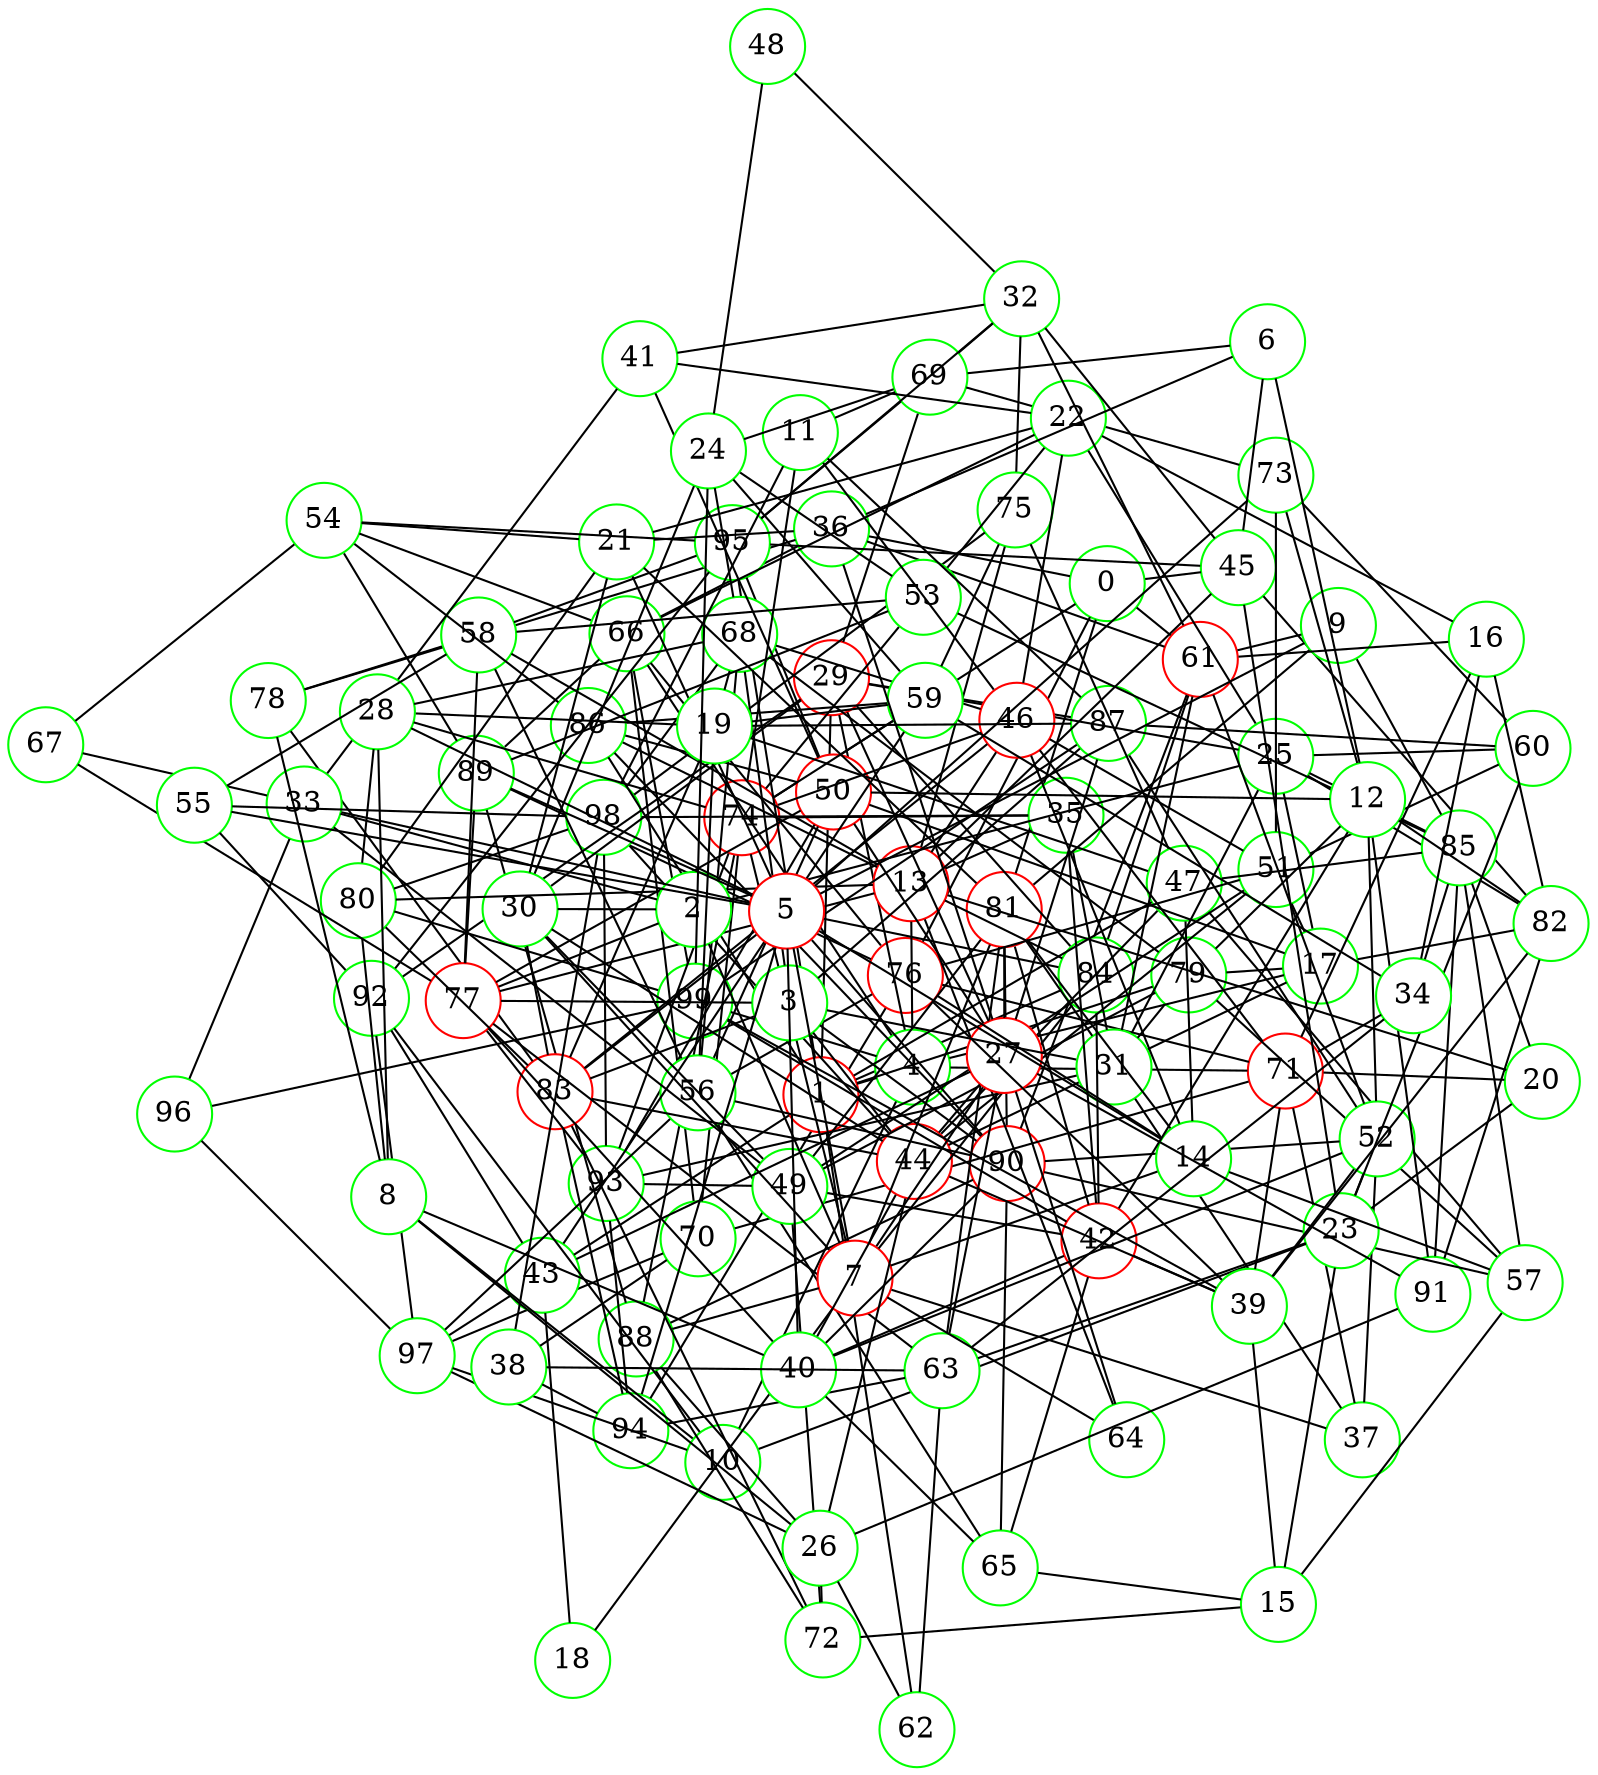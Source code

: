 graph {
graph ["layout"="fdp"]
node ["style"="filled","fillcolor"="white","fixedsize"="true","shape"="circle"]
"0" ["color"="green"]
"81" ["color"="red"]
"90" ["color"="red"]
"36" ["color"="green"]
"66" ["color"="green"]
"99" ["color"="green"]
"70" ["color"="green"]
"97" ["color"="green"]
"71" ["color"="red"]
"76" ["color"="red"]
"89" ["color"="green"]
"94" ["color"="green"]
"74" ["color"="red"]
"88" ["color"="green"]
"93" ["color"="green"]
"98" ["color"="green"]
"61" ["color"="red"]
"84" ["color"="green"]
"78" ["color"="green"]
"83" ["color"="red"]
"45" ["color"="green"]
"82" ["color"="green"]
"91" ["color"="green"]
"95" ["color"="green"]
"1" ["color"="red"]
"4" ["color"="green"]
"17" ["color"="green"]
"50" ["color"="red"]
"86" ["color"="green"]
"56" ["color"="green"]
"65" ["color"="green"]
"68" ["color"="green"]
"79" ["color"="green"]
"58" ["color"="green"]
"77" ["color"="red"]
"51" ["color"="green"]
"73" ["color"="green"]
"60" ["color"="green"]
"87" ["color"="green"]
"25" ["color"="green"]
"85" ["color"="green"]
"29" ["color"="red"]
"69" ["color"="green"]
"92" ["color"="green"]
"30" ["color"="green"]
"49" ["color"="green"]
"72" ["color"="green"]
"44" ["color"="red"]
"47" ["color"="green"]
"57" ["color"="green"]
"75" ["color"="green"]
"31" ["color"="green"]
"35" ["color"="green"]
"42" ["color"="red"]
"37" ["color"="green"]
"52" ["color"="green"]
"10" ["color"="green"]
"23" ["color"="green"]
"63" ["color"="green"]
"13" ["color"="red"]
"64" ["color"="green"]
"80" ["color"="green"]
"20" ["color"="green"]
"46" ["color"="red"]
"43" ["color"="green"]
"59" ["color"="green"]
"62" ["color"="green"]
"2" ["color"="green"]
"33" ["color"="green"]
"96" ["color"="green"]
"67" ["color"="green"]
"41" ["color"="green"]
"7" ["color"="red"]
"18" ["color"="green"]
"27" ["color"="red"]
"14" ["color"="green"]
"3" ["color"="green"]
"5" ["color"="red"]
"40" ["color"="green"]
"9" ["color"="green"]
"21" ["color"="green"]
"22" ["color"="green"]
"53" ["color"="green"]
"54" ["color"="green"]
"55" ["color"="green"]
"28" ["color"="green"]
"6" ["color"="green"]
"12" ["color"="green"]
"8" ["color"="green"]
"26" ["color"="green"]
"11" ["color"="green"]
"15" ["color"="green"]
"39" ["color"="green"]
"16" ["color"="green"]
"34" ["color"="green"]
"19" ["color"="green"]
"24" ["color"="green"]
"48" ["color"="green"]
"32" ["color"="green"]
"38" ["color"="green"]
"0" -- "81"
"0" -- "36"
"0" -- "74"
"0" -- "76"
"0" -- "45"
"0" -- "61"
"81" -- "90"
"36" -- "66"
"36" -- "61"
"36" -- "78"
"66" -- "99"
"66" -- "70"
"66" -- "89"
"66" -- "76"
"70" -- "97"
"70" -- "71"
"70" -- "74"
"71" -- "76"
"76" -- "89"
"76" -- "94"
"74" -- "88"
"74" -- "93"
"88" -- "89"
"88" -- "90"
"93" -- "98"
"93" -- "94"
"61" -- "84"
"61" -- "90"
"78" -- "83"
"83" -- "94"
"45" -- "82"
"45" -- "95"
"82" -- "91"
"1" -- "4"
"1" -- "84"
"1" -- "86"
"1" -- "43"
"1" -- "29"
"1" -- "62"
"1" -- "47"
"1" -- "79"
"1" -- "95"
"4" -- "17"
"4" -- "66"
"4" -- "99"
"4" -- "71"
"4" -- "10"
"4" -- "13"
"4" -- "29"
"17" -- "50"
"17" -- "82"
"17" -- "51"
"17" -- "25"
"17" -- "44"
"17" -- "79"
"50" -- "86"
"50" -- "56"
"50" -- "77"
"50" -- "93"
"50" -- "95"
"86" -- "90"
"56" -- "65"
"56" -- "97"
"56" -- "68"
"56" -- "58"
"56" -- "90"
"56" -- "76"
"65" -- "90"
"68" -- "98"
"68" -- "79"
"58" -- "77"
"58" -- "78"
"58" -- "95"
"77" -- "89"
"77" -- "93"
"51" -- "73"
"51" -- "60"
"51" -- "76"
"60" -- "87"
"60" -- "73"
"87" -- "99"
"25" -- "82"
"25" -- "85"
"25" -- "60"
"25" -- "29"
"25" -- "31"
"85" -- "91"
"29" -- "84"
"29" -- "69"
"29" -- "87"
"29" -- "92"
"29" -- "30"
"69" -- "73"
"69" -- "95"
"92" -- "97"
"92" -- "95"
"30" -- "49"
"30" -- "83"
"30" -- "44"
"49" -- "81"
"49" -- "51"
"49" -- "72"
"49" -- "93"
"49" -- "79"
"72" -- "83"
"72" -- "88"
"44" -- "98"
"44" -- "51"
"44" -- "83"
"44" -- "47"
"47" -- "85"
"47" -- "57"
"47" -- "75"
"57" -- "85"
"57" -- "90"
"57" -- "79"
"75" -- "98"
"31" -- "81"
"31" -- "35"
"31" -- "37"
"31" -- "61"
"31" -- "93"
"31" -- "79"
"35" -- "98"
"35" -- "42"
"35" -- "74"
"42" -- "49"
"42" -- "65"
"42" -- "81"
"42" -- "99"
"42" -- "84"
"37" -- "52"
"37" -- "71"
"52" -- "87"
"52" -- "90"
"52" -- "61"
"10" -- "97"
"10" -- "23"
"10" -- "92"
"23" -- "52"
"23" -- "60"
"23" -- "45"
"23" -- "63"
"63" -- "81"
"63" -- "77"
"63" -- "94"
"13" -- "64"
"13" -- "80"
"13" -- "35"
"13" -- "20"
"13" -- "84"
"13" -- "86"
"13" -- "58"
"13" -- "75"
"13" -- "45"
"13" -- "77"
"13" -- "46"
"80" -- "98"
"80" -- "83"
"80" -- "99"
"20" -- "85"
"20" -- "23"
"20" -- "71"
"46" -- "51"
"46" -- "83"
"46" -- "68"
"46" -- "71"
"46" -- "74"
"43" -- "97"
"43" -- "59"
"43" -- "92"
"59" -- "86"
"59" -- "74"
"59" -- "75"
"62" -- "63"
"2" -- "33"
"2" -- "7"
"2" -- "25"
"2" -- "77"
"2" -- "30"
"33" -- "96"
"33" -- "49"
"33" -- "67"
"33" -- "41"
"96" -- "97"
"96" -- "99"
"67" -- "77"
"41" -- "50"
"7" -- "64"
"7" -- "81"
"7" -- "18"
"7" -- "84"
"7" -- "37"
"7" -- "88"
"7" -- "74"
"7" -- "27"
"7" -- "14"
"7" -- "30"
"18" -- "43"
"27" -- "64"
"27" -- "81"
"27" -- "50"
"27" -- "36"
"27" -- "87"
"27" -- "43"
"27" -- "91"
"27" -- "44"
"27" -- "29"
"27" -- "63"
"14" -- "81"
"14" -- "57"
"14" -- "76"
"14" -- "46"
"14" -- "47"
"3" -- "83"
"3" -- "68"
"3" -- "87"
"3" -- "90"
"3" -- "44"
"3" -- "77"
"3" -- "31"
"5" -- "33"
"5" -- "7"
"5" -- "40"
"5" -- "9"
"5" -- "73"
"5" -- "14"
"5" -- "83"
"5" -- "84"
"5" -- "21"
"5" -- "55"
"5" -- "89"
"5" -- "90"
"5" -- "28"
"5" -- "94"
"40" -- "65"
"40" -- "52"
"40" -- "42"
"40" -- "90"
"40" -- "44"
"40" -- "77"
"9" -- "81"
"9" -- "85"
"9" -- "61"
"21" -- "80"
"21" -- "81"
"21" -- "36"
"21" -- "22"
"21" -- "54"
"21" -- "30"
"22" -- "66"
"22" -- "53"
"22" -- "25"
"22" -- "41"
"22" -- "46"
"53" -- "85"
"53" -- "89"
"53" -- "58"
"53" -- "74"
"54" -- "66"
"54" -- "67"
"54" -- "86"
"54" -- "89"
"54" -- "95"
"55" -- "98"
"55" -- "58"
"55" -- "92"
"28" -- "80"
"28" -- "68"
"28" -- "74"
"6" -- "36"
"6" -- "69"
"6" -- "12"
"6" -- "45"
"12" -- "50"
"12" -- "82"
"12" -- "52"
"12" -- "73"
"12" -- "42"
"12" -- "91"
"12" -- "79"
"8" -- "80"
"8" -- "40"
"8" -- "10"
"8" -- "26"
"8" -- "28"
"8" -- "78"
"26" -- "97"
"26" -- "72"
"26" -- "88"
"26" -- "91"
"26" -- "44"
"26" -- "62"
"11" -- "98"
"11" -- "69"
"11" -- "87"
"11" -- "74"
"11" -- "46"
"15" -- "65"
"15" -- "23"
"15" -- "39"
"15" -- "72"
"15" -- "57"
"39" -- "82"
"39" -- "99"
"39" -- "52"
"39" -- "71"
"39" -- "42"
"39" -- "44"
"39" -- "76"
"16" -- "34"
"16" -- "82"
"16" -- "22"
"16" -- "71"
"16" -- "61"
"34" -- "85"
"34" -- "71"
"34" -- "59"
"34" -- "63"
"19" -- "83"
"19" -- "68"
"19" -- "87"
"19" -- "56"
"19" -- "59"
"19" -- "28"
"19" -- "47"
"24" -- "48"
"24" -- "99"
"24" -- "68"
"24" -- "53"
"24" -- "69"
"24" -- "59"
"24" -- "30"
"32" -- "48"
"32" -- "69"
"32" -- "41"
"32" -- "75"
"32" -- "45"
"32" -- "61"
"32" -- "95"
"38" -- "98"
"38" -- "70"
"38" -- "94"
"38" -- "63"
}